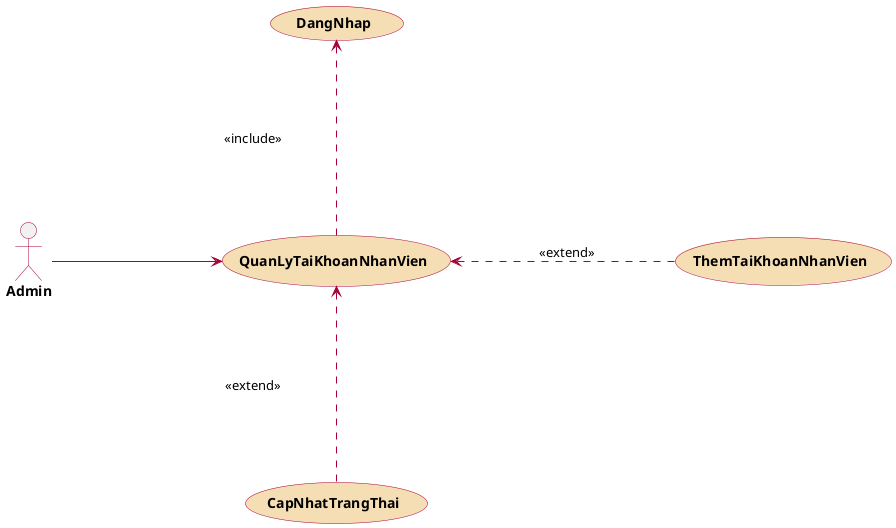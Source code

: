 @startuml

skinparam {
ActorBorderColor #A80036
ActorFontStyle bold
UsecaseFontStyle bold
}
left to right direction
actor Admin #line:A80036;
usecase QuanLyTaiKhoanNhanVien #Wheat;line:A80036;
usecase DangNhap #Wheat;line:A80036;
usecase ThemTaiKhoanNhanVien #Wheat;line:A80036;
usecase CapNhatTrangThai #Wheat;line:A80036;

Admin  --> QuanLyTaiKhoanNhanVien #line:A80036 : \t\t\t\t
QuanLyTaiKhoanNhanVien  .left.>  DangNhap #line:A80036 : \n\n\n\n <<include>> \n\n\n\n
QuanLyTaiKhoanNhanVien  <.down.  ThemTaiKhoanNhanVien #line:A80036 : \t\t <<extend>>\t\t
QuanLyTaiKhoanNhanVien  <.right.  CapNhatTrangThai #line:A80036 : \n\n\n\n <<extend>> \n\n\n\n
@endum